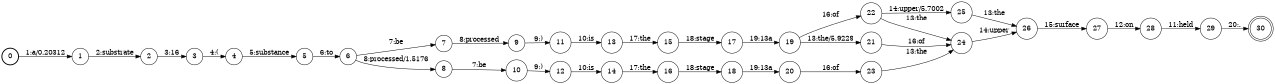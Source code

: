 digraph FST {
rankdir = LR;
size = "8.5,11";
label = "";
center = 1;
orientation = Portrait;
ranksep = "0.4";
nodesep = "0.25";
0 [label = "0", shape = circle, style = bold, fontsize = 14]
	0 -> 1 [label = "1:a/0.20312", fontsize = 14];
1 [label = "1", shape = circle, style = solid, fontsize = 14]
	1 -> 2 [label = "2:substrate", fontsize = 14];
2 [label = "2", shape = circle, style = solid, fontsize = 14]
	2 -> 3 [label = "3:16", fontsize = 14];
3 [label = "3", shape = circle, style = solid, fontsize = 14]
	3 -> 4 [label = "4:(", fontsize = 14];
4 [label = "4", shape = circle, style = solid, fontsize = 14]
	4 -> 5 [label = "5:substance", fontsize = 14];
5 [label = "5", shape = circle, style = solid, fontsize = 14]
	5 -> 6 [label = "6:to", fontsize = 14];
6 [label = "6", shape = circle, style = solid, fontsize = 14]
	6 -> 7 [label = "7:be", fontsize = 14];
	6 -> 8 [label = "8:processed/1.5176", fontsize = 14];
7 [label = "7", shape = circle, style = solid, fontsize = 14]
	7 -> 9 [label = "8:processed", fontsize = 14];
8 [label = "8", shape = circle, style = solid, fontsize = 14]
	8 -> 10 [label = "7:be", fontsize = 14];
9 [label = "9", shape = circle, style = solid, fontsize = 14]
	9 -> 11 [label = "9:)", fontsize = 14];
10 [label = "10", shape = circle, style = solid, fontsize = 14]
	10 -> 12 [label = "9:)", fontsize = 14];
11 [label = "11", shape = circle, style = solid, fontsize = 14]
	11 -> 13 [label = "10:is", fontsize = 14];
12 [label = "12", shape = circle, style = solid, fontsize = 14]
	12 -> 14 [label = "10:is", fontsize = 14];
13 [label = "13", shape = circle, style = solid, fontsize = 14]
	13 -> 15 [label = "17:the", fontsize = 14];
14 [label = "14", shape = circle, style = solid, fontsize = 14]
	14 -> 16 [label = "17:the", fontsize = 14];
15 [label = "15", shape = circle, style = solid, fontsize = 14]
	15 -> 17 [label = "18:stage", fontsize = 14];
16 [label = "16", shape = circle, style = solid, fontsize = 14]
	16 -> 18 [label = "18:stage", fontsize = 14];
17 [label = "17", shape = circle, style = solid, fontsize = 14]
	17 -> 19 [label = "19:13a", fontsize = 14];
18 [label = "18", shape = circle, style = solid, fontsize = 14]
	18 -> 20 [label = "19:13a", fontsize = 14];
19 [label = "19", shape = circle, style = solid, fontsize = 14]
	19 -> 22 [label = "16:of", fontsize = 14];
	19 -> 21 [label = "13:the/5.9229", fontsize = 14];
20 [label = "20", shape = circle, style = solid, fontsize = 14]
	20 -> 23 [label = "16:of", fontsize = 14];
21 [label = "21", shape = circle, style = solid, fontsize = 14]
	21 -> 24 [label = "16:of", fontsize = 14];
22 [label = "22", shape = circle, style = solid, fontsize = 14]
	22 -> 25 [label = "14:upper/5.7002", fontsize = 14];
	22 -> 24 [label = "13:the", fontsize = 14];
23 [label = "23", shape = circle, style = solid, fontsize = 14]
	23 -> 24 [label = "13:the", fontsize = 14];
24 [label = "24", shape = circle, style = solid, fontsize = 14]
	24 -> 26 [label = "14:upper", fontsize = 14];
25 [label = "25", shape = circle, style = solid, fontsize = 14]
	25 -> 26 [label = "13:the", fontsize = 14];
26 [label = "26", shape = circle, style = solid, fontsize = 14]
	26 -> 27 [label = "15:surface", fontsize = 14];
27 [label = "27", shape = circle, style = solid, fontsize = 14]
	27 -> 28 [label = "12:on", fontsize = 14];
28 [label = "28", shape = circle, style = solid, fontsize = 14]
	28 -> 29 [label = "11:held", fontsize = 14];
29 [label = "29", shape = circle, style = solid, fontsize = 14]
	29 -> 30 [label = "20:.", fontsize = 14];
30 [label = "30", shape = doublecircle, style = solid, fontsize = 14]
}

